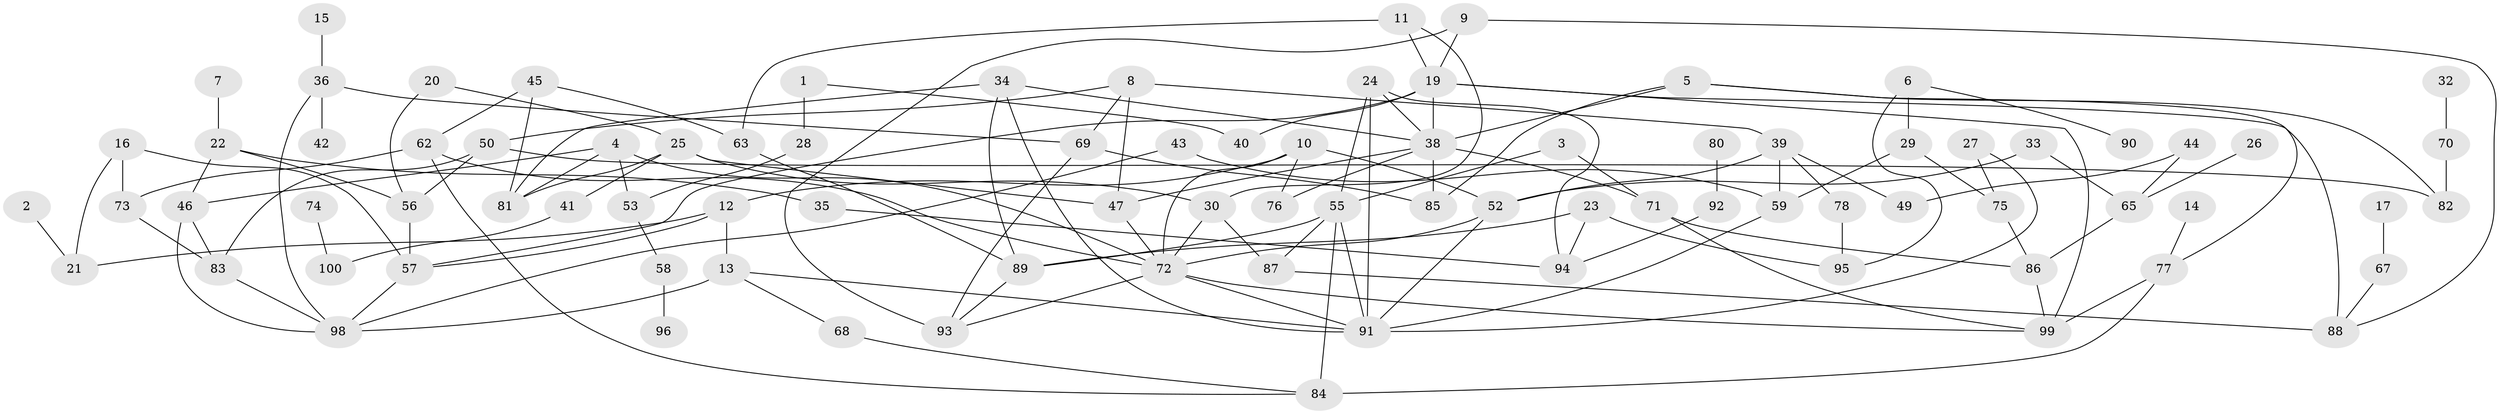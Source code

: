 // original degree distribution, {2: 0.2535211267605634, 1: 0.18309859154929578, 4: 0.2112676056338028, 3: 0.1619718309859155, 6: 0.028169014084507043, 5: 0.07042253521126761, 7: 0.02112676056338028, 0: 0.07042253521126761}
// Generated by graph-tools (version 1.1) at 2025/35/03/04/25 23:35:48]
// undirected, 88 vertices, 143 edges
graph export_dot {
  node [color=gray90,style=filled];
  1;
  2;
  3;
  4;
  5;
  6;
  7;
  8;
  9;
  10;
  11;
  12;
  13;
  14;
  15;
  16;
  17;
  19;
  20;
  21;
  22;
  23;
  24;
  25;
  26;
  27;
  28;
  29;
  30;
  32;
  33;
  34;
  35;
  36;
  38;
  39;
  40;
  41;
  42;
  43;
  44;
  45;
  46;
  47;
  49;
  50;
  52;
  53;
  55;
  56;
  57;
  58;
  59;
  62;
  63;
  65;
  67;
  68;
  69;
  70;
  71;
  72;
  73;
  74;
  75;
  76;
  77;
  78;
  80;
  81;
  82;
  83;
  84;
  85;
  86;
  87;
  88;
  89;
  90;
  91;
  92;
  93;
  94;
  95;
  96;
  98;
  99;
  100;
  1 -- 28 [weight=1.0];
  1 -- 40 [weight=1.0];
  2 -- 21 [weight=1.0];
  3 -- 55 [weight=1.0];
  3 -- 71 [weight=1.0];
  4 -- 46 [weight=1.0];
  4 -- 53 [weight=1.0];
  4 -- 72 [weight=1.0];
  4 -- 81 [weight=1.0];
  5 -- 38 [weight=1.0];
  5 -- 77 [weight=1.0];
  5 -- 82 [weight=1.0];
  5 -- 85 [weight=1.0];
  6 -- 29 [weight=1.0];
  6 -- 90 [weight=1.0];
  6 -- 95 [weight=1.0];
  7 -- 22 [weight=1.0];
  8 -- 39 [weight=2.0];
  8 -- 47 [weight=1.0];
  8 -- 50 [weight=1.0];
  8 -- 69 [weight=1.0];
  9 -- 19 [weight=1.0];
  9 -- 88 [weight=1.0];
  9 -- 93 [weight=1.0];
  10 -- 12 [weight=1.0];
  10 -- 52 [weight=1.0];
  10 -- 72 [weight=1.0];
  10 -- 76 [weight=1.0];
  11 -- 19 [weight=1.0];
  11 -- 30 [weight=1.0];
  11 -- 63 [weight=1.0];
  12 -- 13 [weight=1.0];
  12 -- 21 [weight=1.0];
  12 -- 57 [weight=1.0];
  13 -- 68 [weight=1.0];
  13 -- 91 [weight=1.0];
  13 -- 98 [weight=1.0];
  14 -- 77 [weight=1.0];
  15 -- 36 [weight=1.0];
  16 -- 21 [weight=1.0];
  16 -- 57 [weight=1.0];
  16 -- 73 [weight=1.0];
  17 -- 67 [weight=1.0];
  19 -- 38 [weight=1.0];
  19 -- 40 [weight=1.0];
  19 -- 57 [weight=1.0];
  19 -- 88 [weight=2.0];
  19 -- 99 [weight=2.0];
  20 -- 25 [weight=1.0];
  20 -- 56 [weight=1.0];
  22 -- 35 [weight=1.0];
  22 -- 46 [weight=1.0];
  22 -- 56 [weight=1.0];
  23 -- 89 [weight=1.0];
  23 -- 94 [weight=1.0];
  23 -- 95 [weight=1.0];
  24 -- 38 [weight=1.0];
  24 -- 55 [weight=1.0];
  24 -- 91 [weight=1.0];
  24 -- 94 [weight=1.0];
  25 -- 30 [weight=1.0];
  25 -- 41 [weight=1.0];
  25 -- 47 [weight=1.0];
  25 -- 81 [weight=1.0];
  26 -- 65 [weight=1.0];
  27 -- 75 [weight=1.0];
  27 -- 91 [weight=1.0];
  28 -- 53 [weight=1.0];
  29 -- 59 [weight=1.0];
  29 -- 75 [weight=1.0];
  30 -- 72 [weight=1.0];
  30 -- 87 [weight=1.0];
  32 -- 70 [weight=1.0];
  33 -- 52 [weight=1.0];
  33 -- 65 [weight=1.0];
  34 -- 38 [weight=2.0];
  34 -- 81 [weight=1.0];
  34 -- 89 [weight=1.0];
  34 -- 91 [weight=1.0];
  35 -- 94 [weight=1.0];
  36 -- 42 [weight=1.0];
  36 -- 69 [weight=1.0];
  36 -- 98 [weight=1.0];
  38 -- 47 [weight=1.0];
  38 -- 71 [weight=1.0];
  38 -- 76 [weight=1.0];
  38 -- 85 [weight=1.0];
  39 -- 49 [weight=1.0];
  39 -- 52 [weight=1.0];
  39 -- 59 [weight=1.0];
  39 -- 78 [weight=1.0];
  41 -- 100 [weight=1.0];
  43 -- 59 [weight=1.0];
  43 -- 98 [weight=1.0];
  44 -- 49 [weight=1.0];
  44 -- 65 [weight=1.0];
  45 -- 62 [weight=1.0];
  45 -- 63 [weight=1.0];
  45 -- 81 [weight=1.0];
  46 -- 83 [weight=1.0];
  46 -- 98 [weight=1.0];
  47 -- 72 [weight=1.0];
  50 -- 56 [weight=1.0];
  50 -- 82 [weight=1.0];
  50 -- 83 [weight=1.0];
  52 -- 72 [weight=1.0];
  52 -- 91 [weight=1.0];
  53 -- 58 [weight=1.0];
  55 -- 84 [weight=2.0];
  55 -- 87 [weight=1.0];
  55 -- 89 [weight=1.0];
  55 -- 91 [weight=2.0];
  56 -- 57 [weight=1.0];
  57 -- 98 [weight=1.0];
  58 -- 96 [weight=1.0];
  59 -- 91 [weight=1.0];
  62 -- 72 [weight=1.0];
  62 -- 73 [weight=1.0];
  62 -- 84 [weight=1.0];
  63 -- 89 [weight=1.0];
  65 -- 86 [weight=1.0];
  67 -- 88 [weight=1.0];
  68 -- 84 [weight=1.0];
  69 -- 85 [weight=1.0];
  69 -- 93 [weight=1.0];
  70 -- 82 [weight=1.0];
  71 -- 86 [weight=1.0];
  71 -- 99 [weight=1.0];
  72 -- 91 [weight=1.0];
  72 -- 93 [weight=1.0];
  72 -- 99 [weight=1.0];
  73 -- 83 [weight=1.0];
  74 -- 100 [weight=1.0];
  75 -- 86 [weight=1.0];
  77 -- 84 [weight=1.0];
  77 -- 99 [weight=1.0];
  78 -- 95 [weight=1.0];
  80 -- 92 [weight=1.0];
  83 -- 98 [weight=1.0];
  86 -- 99 [weight=1.0];
  87 -- 88 [weight=1.0];
  89 -- 93 [weight=1.0];
  92 -- 94 [weight=1.0];
}
